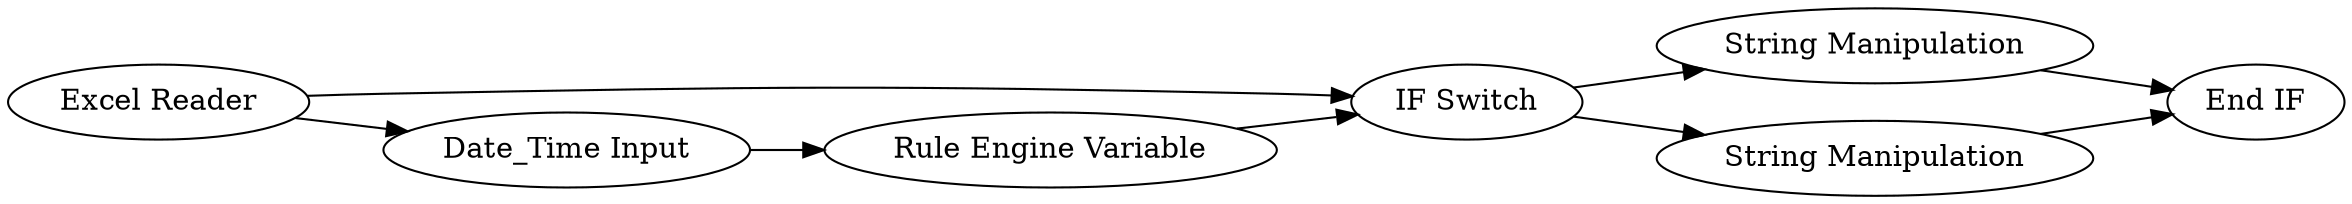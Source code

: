 digraph {
	4 -> 7
	7 -> 8
	1 -> 4
	3 -> 4
	1 -> 2
	2 -> 3
	4 -> 6
	6 -> 8
	1 [label="Excel Reader"]
	7 [label="String Manipulation"]
	4 [label="IF Switch"]
	6 [label="String Manipulation"]
	8 [label="End IF"]
	3 [label="Rule Engine Variable"]
	2 [label="Date_Time Input"]
	rankdir=LR
}
